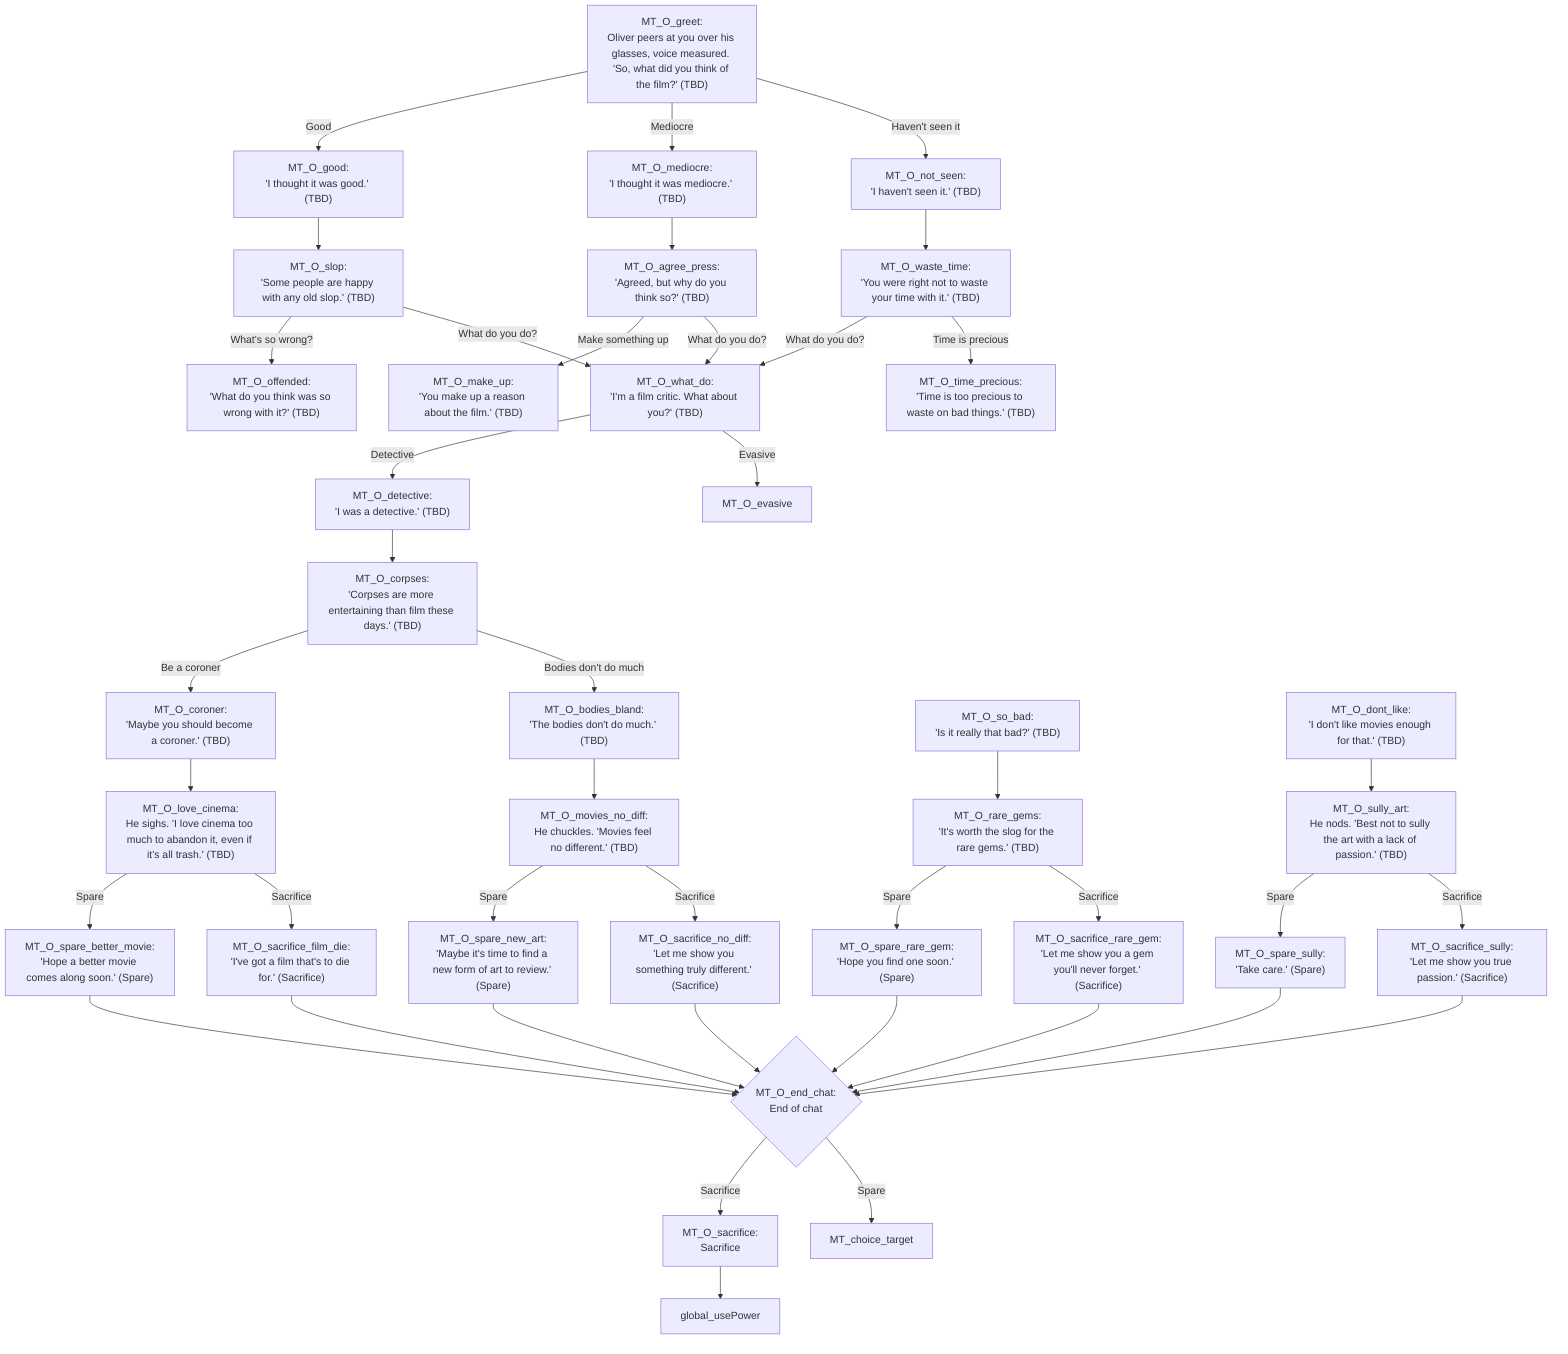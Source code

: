 flowchart TD
direction LR
MT_O_greet["MT_O_greet:<br/>Oliver peers at you over his glasses, voice measured. 'So, what did you think of the film?' (TBD)"] -->|Good| MT_O_good
MT_O_greet -->|Mediocre| MT_O_mediocre
MT_O_greet -->|Haven't seen it| MT_O_not_seen
MT_O_good["MT_O_good:<br/>'I thought it was good.' (TBD)"] --> MT_O_slop
MT_O_slop["MT_O_slop:<br/>'Some people are happy with any old slop.' (TBD)"] -->|What's so wrong?| MT_O_offended
MT_O_slop -->|What do you do?| MT_O_what_do
MT_O_offended["MT_O_offended:<br/>'What do you think was so wrong with it?' (TBD)"]
MT_O_agree_press["MT_O_agree_press:<br/>'Agreed, but why do you think so?' (TBD)"] -->|Make something up| MT_O_make_up
MT_O_agree_press -->|What do you do?| MT_O_what_do
MT_O_make_up["MT_O_make_up:<br/>'You make up a reason about the film.' (TBD)"]
MT_O_waste_time["MT_O_waste_time:<br/>'You were right not to waste your time with it.' (TBD)"] -->|What do you do?| MT_O_what_do
MT_O_waste_time -->|Time is precious| MT_O_time_precious
MT_O_time_precious["MT_O_time_precious:<br/>'Time is too precious to waste on bad things.' (TBD)"]
MT_O_mediocre["MT_O_mediocre:<br/>'I thought it was mediocre.' (TBD)"] --> MT_O_agree_press
MT_O_not_seen["MT_O_not_seen:<br/>'I haven't seen it.' (TBD)"] --> MT_O_waste_time
MT_O_what_do["MT_O_what_do:<br/>'I'm a film critic. What about you?' (TBD)"] -->|Detective| MT_O_detective
MT_O_what_do -->|Evasive| MT_O_evasive
MT_O_detective["MT_O_detective:<br/>'I was a detective.' (TBD)"] --> MT_O_corpses
MT_O_corpses["MT_O_corpses:<br/>'Corpses are more entertaining than film these days.' (TBD)"] -->|Be a coroner| MT_O_coroner
MT_O_corpses -->|Bodies don't do much| MT_O_bodies_bland
MT_O_coroner["MT_O_coroner:<br/>'Maybe you should become a coroner.' (TBD)"] --> MT_O_love_cinema
MT_O_love_cinema["MT_O_love_cinema:<br/>He sighs. 'I love cinema too much to abandon it, even if it's all trash.' (TBD)"] -->|Spare| MT_O_spare_better_movie
MT_O_love_cinema -->|Sacrifice| MT_O_sacrifice_film_die
MT_O_spare_better_movie["MT_O_spare_better_movie:<br/>'Hope a better movie comes along soon.' (Spare)"] --> MT_O_end_chat
MT_O_spare_new_art["MT_O_spare_new_art:<br/>'Maybe it's time to find a new form of art to review.' (Spare)"] --> MT_O_end_chat
MT_O_spare_rare_gem["MT_O_spare_rare_gem:<br/>'Hope you find one soon.' (Spare)"] --> MT_O_end_chat
MT_O_spare_sully["MT_O_spare_sully:<br/>'Take care.' (Spare)"] --> MT_O_end_chat
MT_O_sacrifice_film_die["MT_O_sacrifice_film_die:<br/>'I've got a film that's to die for.' (Sacrifice)"] --> MT_O_end_chat
MT_O_sacrifice_no_diff["MT_O_sacrifice_no_diff:<br/>'Let me show you something truly different.' (Sacrifice)"] --> MT_O_end_chat
MT_O_sacrifice_rare_gem["MT_O_sacrifice_rare_gem:<br/>'Let me show you a gem you'll never forget.' (Sacrifice)"] --> MT_O_end_chat
MT_O_sacrifice_sully["MT_O_sacrifice_sully:<br/>'Let me show you true passion.' (Sacrifice)"] --> MT_O_end_chat
MT_O_bodies_bland["MT_O_bodies_bland:<br/>'The bodies don't do much.' (TBD)"] --> MT_O_movies_no_diff
MT_O_movies_no_diff["MT_O_movies_no_diff:<br/>He chuckles. 'Movies feel no different.' (TBD)"] -->|Spare| MT_O_spare_new_art
MT_O_movies_no_diff -->|Sacrifice| MT_O_sacrifice_no_diff
MT_O_so_bad["MT_O_so_bad:<br/>'Is it really that bad?' (TBD)"] --> MT_O_rare_gems
MT_O_rare_gems["MT_O_rare_gems:<br/>'It's worth the slog for the rare gems.' (TBD)"] -->|Spare| MT_O_spare_rare_gem
MT_O_rare_gems -->|Sacrifice| MT_O_sacrifice_rare_gem
MT_O_dont_like["MT_O_dont_like:<br/>'I don't like movies enough for that.' (TBD)"] --> MT_O_sully_art
MT_O_sully_art["MT_O_sully_art:<br/>He nods. 'Best not to sully the art with a lack of passion.' (TBD)"] -->|Spare| MT_O_spare_sully
MT_O_sully_art -->|Sacrifice| MT_O_sacrifice_sully
MT_O_end_chat{"MT_O_end_chat:<br/>End of chat"} -->|Sacrifice| MT_O_sacrifice
MT_O_end_chat -->|Spare| MT_choice_target
MT_O_sacrifice["MT_O_sacrifice:<br/>Sacrifice"] --> global_usePower